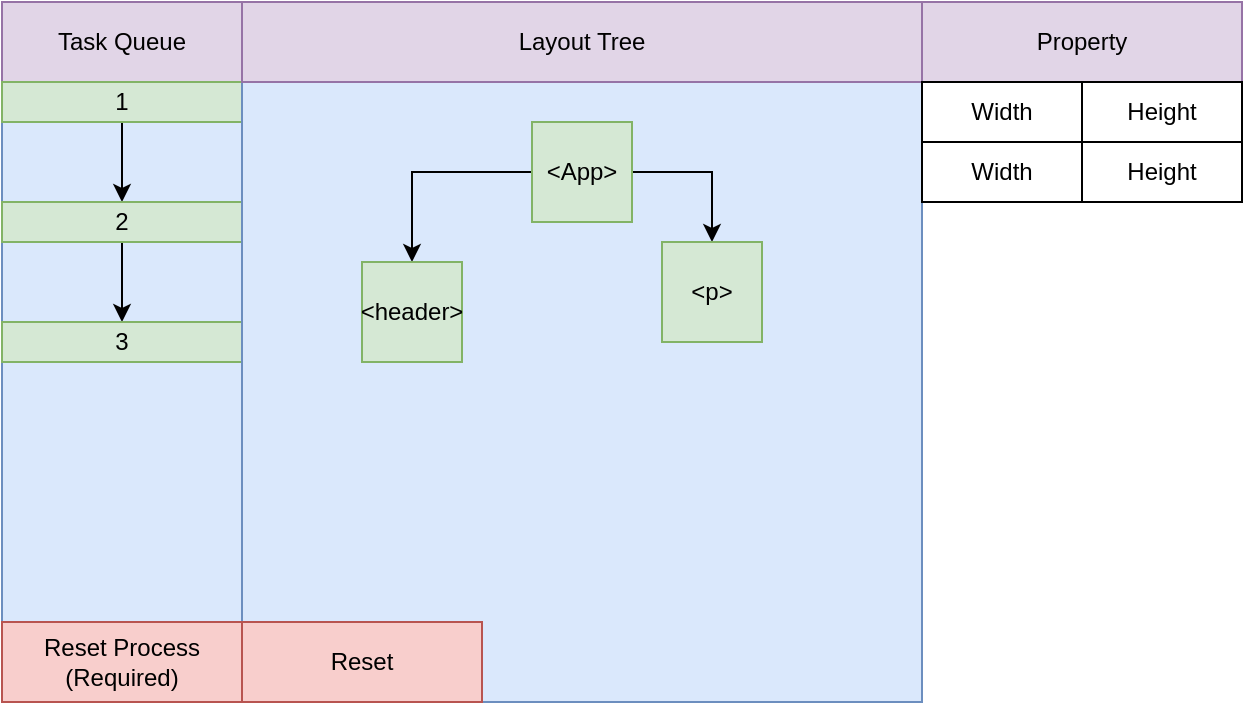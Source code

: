 <mxfile version="12.5.1" type="device"><diagram id="eHcfuNIQXxDuva08YRH9" name="Page-1"><mxGraphModel dx="1248" dy="652" grid="1" gridSize="10" guides="1" tooltips="1" connect="1" arrows="1" fold="1" page="1" pageScale="1" pageWidth="827" pageHeight="1169" math="0" shadow="0"><root><mxCell id="0"/><mxCell id="1" parent="0"/><mxCell id="lpAtmz_LLlNJiQjtHJWs-1" value="" style="rounded=0;whiteSpace=wrap;html=1;fillColor=#dae8fc;strokeColor=#6c8ebf;" vertex="1" parent="1"><mxGeometry x="160" y="80" width="120" height="350" as="geometry"/></mxCell><mxCell id="lpAtmz_LLlNJiQjtHJWs-2" value="Task Queue" style="rounded=0;whiteSpace=wrap;html=1;fillColor=#e1d5e7;strokeColor=#9673a6;" vertex="1" parent="1"><mxGeometry x="160" y="80" width="120" height="40" as="geometry"/></mxCell><mxCell id="lpAtmz_LLlNJiQjtHJWs-5" value="" style="edgeStyle=orthogonalEdgeStyle;rounded=0;orthogonalLoop=1;jettySize=auto;html=1;" edge="1" parent="1" source="lpAtmz_LLlNJiQjtHJWs-3" target="lpAtmz_LLlNJiQjtHJWs-4"><mxGeometry relative="1" as="geometry"/></mxCell><mxCell id="lpAtmz_LLlNJiQjtHJWs-3" value="1" style="rounded=0;whiteSpace=wrap;html=1;fillColor=#d5e8d4;strokeColor=#82b366;" vertex="1" parent="1"><mxGeometry x="160" y="120" width="120" height="20" as="geometry"/></mxCell><mxCell id="lpAtmz_LLlNJiQjtHJWs-7" value="" style="edgeStyle=orthogonalEdgeStyle;rounded=0;orthogonalLoop=1;jettySize=auto;html=1;" edge="1" parent="1" source="lpAtmz_LLlNJiQjtHJWs-4" target="lpAtmz_LLlNJiQjtHJWs-6"><mxGeometry relative="1" as="geometry"/></mxCell><mxCell id="lpAtmz_LLlNJiQjtHJWs-4" value="2" style="rounded=0;whiteSpace=wrap;html=1;fillColor=#d5e8d4;strokeColor=#82b366;" vertex="1" parent="1"><mxGeometry x="160" y="180" width="120" height="20" as="geometry"/></mxCell><mxCell id="lpAtmz_LLlNJiQjtHJWs-6" value="3" style="rounded=0;whiteSpace=wrap;html=1;fillColor=#d5e8d4;strokeColor=#82b366;" vertex="1" parent="1"><mxGeometry x="160" y="240" width="120" height="20" as="geometry"/></mxCell><mxCell id="lpAtmz_LLlNJiQjtHJWs-8" value="Reset Process (Required)" style="rounded=0;whiteSpace=wrap;html=1;fillColor=#f8cecc;strokeColor=#b85450;" vertex="1" parent="1"><mxGeometry x="160" y="390" width="120" height="40" as="geometry"/></mxCell><mxCell id="lpAtmz_LLlNJiQjtHJWs-9" value="" style="rounded=0;whiteSpace=wrap;html=1;fillColor=#dae8fc;strokeColor=#6c8ebf;" vertex="1" parent="1"><mxGeometry x="280" y="80" width="340" height="350" as="geometry"/></mxCell><mxCell id="lpAtmz_LLlNJiQjtHJWs-10" value="Layout Tree" style="rounded=0;whiteSpace=wrap;html=1;fillColor=#e1d5e7;strokeColor=#9673a6;" vertex="1" parent="1"><mxGeometry x="280" y="80" width="340" height="40" as="geometry"/></mxCell><mxCell id="lpAtmz_LLlNJiQjtHJWs-19" value="" style="edgeStyle=orthogonalEdgeStyle;rounded=0;orthogonalLoop=1;jettySize=auto;html=1;" edge="1" parent="1" source="lpAtmz_LLlNJiQjtHJWs-12" target="lpAtmz_LLlNJiQjtHJWs-18"><mxGeometry relative="1" as="geometry"/></mxCell><mxCell id="lpAtmz_LLlNJiQjtHJWs-25" style="edgeStyle=orthogonalEdgeStyle;rounded=0;orthogonalLoop=1;jettySize=auto;html=1;exitX=1;exitY=0.5;exitDx=0;exitDy=0;entryX=0.5;entryY=0;entryDx=0;entryDy=0;" edge="1" parent="1" source="lpAtmz_LLlNJiQjtHJWs-12" target="lpAtmz_LLlNJiQjtHJWs-20"><mxGeometry relative="1" as="geometry"/></mxCell><mxCell id="lpAtmz_LLlNJiQjtHJWs-12" value="&amp;lt;App&amp;gt;" style="rounded=0;whiteSpace=wrap;html=1;fillColor=#d5e8d4;strokeColor=#82b366;" vertex="1" parent="1"><mxGeometry x="425" y="140" width="50" height="50" as="geometry"/></mxCell><mxCell id="lpAtmz_LLlNJiQjtHJWs-18" value="&amp;lt;header&amp;gt;" style="rounded=0;whiteSpace=wrap;html=1;fillColor=#d5e8d4;strokeColor=#82b366;" vertex="1" parent="1"><mxGeometry x="340" y="210" width="50" height="50" as="geometry"/></mxCell><mxCell id="lpAtmz_LLlNJiQjtHJWs-20" value="&amp;lt;p&amp;gt;" style="rounded=0;whiteSpace=wrap;html=1;fillColor=#d5e8d4;strokeColor=#82b366;" vertex="1" parent="1"><mxGeometry x="490" y="200" width="50" height="50" as="geometry"/></mxCell><mxCell id="lpAtmz_LLlNJiQjtHJWs-13" value="" style="edgeStyle=orthogonalEdgeStyle;rounded=0;orthogonalLoop=1;jettySize=auto;html=1;" edge="1" parent="1" target="lpAtmz_LLlNJiQjtHJWs-15"><mxGeometry relative="1" as="geometry"><mxPoint x="340" y="200" as="sourcePoint"/></mxGeometry></mxCell><mxCell id="lpAtmz_LLlNJiQjtHJWs-16" value="Reset" style="rounded=0;whiteSpace=wrap;html=1;fillColor=#f8cecc;strokeColor=#b85450;" vertex="1" parent="1"><mxGeometry x="280" y="390" width="120" height="40" as="geometry"/></mxCell><mxCell id="lpAtmz_LLlNJiQjtHJWs-27" value="Property" style="rounded=0;whiteSpace=wrap;html=1;fillColor=#e1d5e7;strokeColor=#9673a6;" vertex="1" parent="1"><mxGeometry x="620" y="80" width="160" height="40" as="geometry"/></mxCell><mxCell id="lpAtmz_LLlNJiQjtHJWs-34" value="Width" style="rounded=0;whiteSpace=wrap;html=1;" vertex="1" parent="1"><mxGeometry x="620" y="120" width="80" height="30" as="geometry"/></mxCell><mxCell id="lpAtmz_LLlNJiQjtHJWs-35" value="Height" style="rounded=0;whiteSpace=wrap;html=1;" vertex="1" parent="1"><mxGeometry x="700" y="120" width="80" height="30" as="geometry"/></mxCell><mxCell id="lpAtmz_LLlNJiQjtHJWs-36" value="Width" style="rounded=0;whiteSpace=wrap;html=1;" vertex="1" parent="1"><mxGeometry x="620" y="150" width="80" height="30" as="geometry"/></mxCell><mxCell id="lpAtmz_LLlNJiQjtHJWs-37" value="Height" style="rounded=0;whiteSpace=wrap;html=1;" vertex="1" parent="1"><mxGeometry x="700" y="150" width="80" height="30" as="geometry"/></mxCell></root></mxGraphModel></diagram></mxfile>